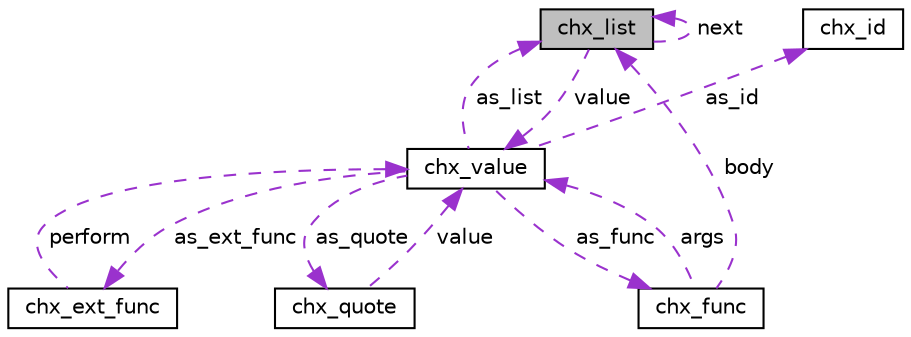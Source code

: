 digraph "chx_list"
{
 // LATEX_PDF_SIZE
  edge [fontname="Helvetica",fontsize="10",labelfontname="Helvetica",labelfontsize="10"];
  node [fontname="Helvetica",fontsize="10",shape=record];
  Node1 [label="chx_list",height=0.2,width=0.4,color="black", fillcolor="grey75", style="filled", fontcolor="black",tooltip="List type."];
  Node1 -> Node1 [dir="back",color="darkorchid3",fontsize="10",style="dashed",label=" next" ,fontname="Helvetica"];
  Node2 -> Node1 [dir="back",color="darkorchid3",fontsize="10",style="dashed",label=" value" ,fontname="Helvetica"];
  Node2 [label="chx_value",height=0.2,width=0.4,color="black", fillcolor="white", style="filled",URL="$structchx__value.html",tooltip="Represents a value in the cheax environment."];
  Node3 -> Node2 [dir="back",color="darkorchid3",fontsize="10",style="dashed",label=" as_quote" ,fontname="Helvetica"];
  Node3 [label="chx_quote",height=0.2,width=0.4,color="black", fillcolor="white", style="filled",URL="$structchx__quote.html",tooltip="Quoted value type."];
  Node2 -> Node3 [dir="back",color="darkorchid3",fontsize="10",style="dashed",label=" value" ,fontname="Helvetica"];
  Node4 -> Node2 [dir="back",color="darkorchid3",fontsize="10",style="dashed",label=" as_ext_func" ,fontname="Helvetica"];
  Node4 [label="chx_ext_func",height=0.2,width=0.4,color="black", fillcolor="white", style="filled",URL="$structchx__ext__func.html",tooltip="Cheax external/user function expression."];
  Node2 -> Node4 [dir="back",color="darkorchid3",fontsize="10",style="dashed",label=" perform" ,fontname="Helvetica"];
  Node5 -> Node2 [dir="back",color="darkorchid3",fontsize="10",style="dashed",label=" as_id" ,fontname="Helvetica"];
  Node5 [label="chx_id",height=0.2,width=0.4,color="black", fillcolor="white", style="filled",URL="$structchx__id.html",tooltip="Identifier type."];
  Node1 -> Node2 [dir="back",color="darkorchid3",fontsize="10",style="dashed",label=" as_list" ,fontname="Helvetica"];
  Node6 -> Node2 [dir="back",color="darkorchid3",fontsize="10",style="dashed",label=" as_func" ,fontname="Helvetica"];
  Node6 [label="chx_func",height=0.2,width=0.4,color="black", fillcolor="white", style="filled",URL="$structchx__func.html",tooltip="Function or macro type."];
  Node1 -> Node6 [dir="back",color="darkorchid3",fontsize="10",style="dashed",label=" body" ,fontname="Helvetica"];
  Node2 -> Node6 [dir="back",color="darkorchid3",fontsize="10",style="dashed",label=" args" ,fontname="Helvetica"];
}
